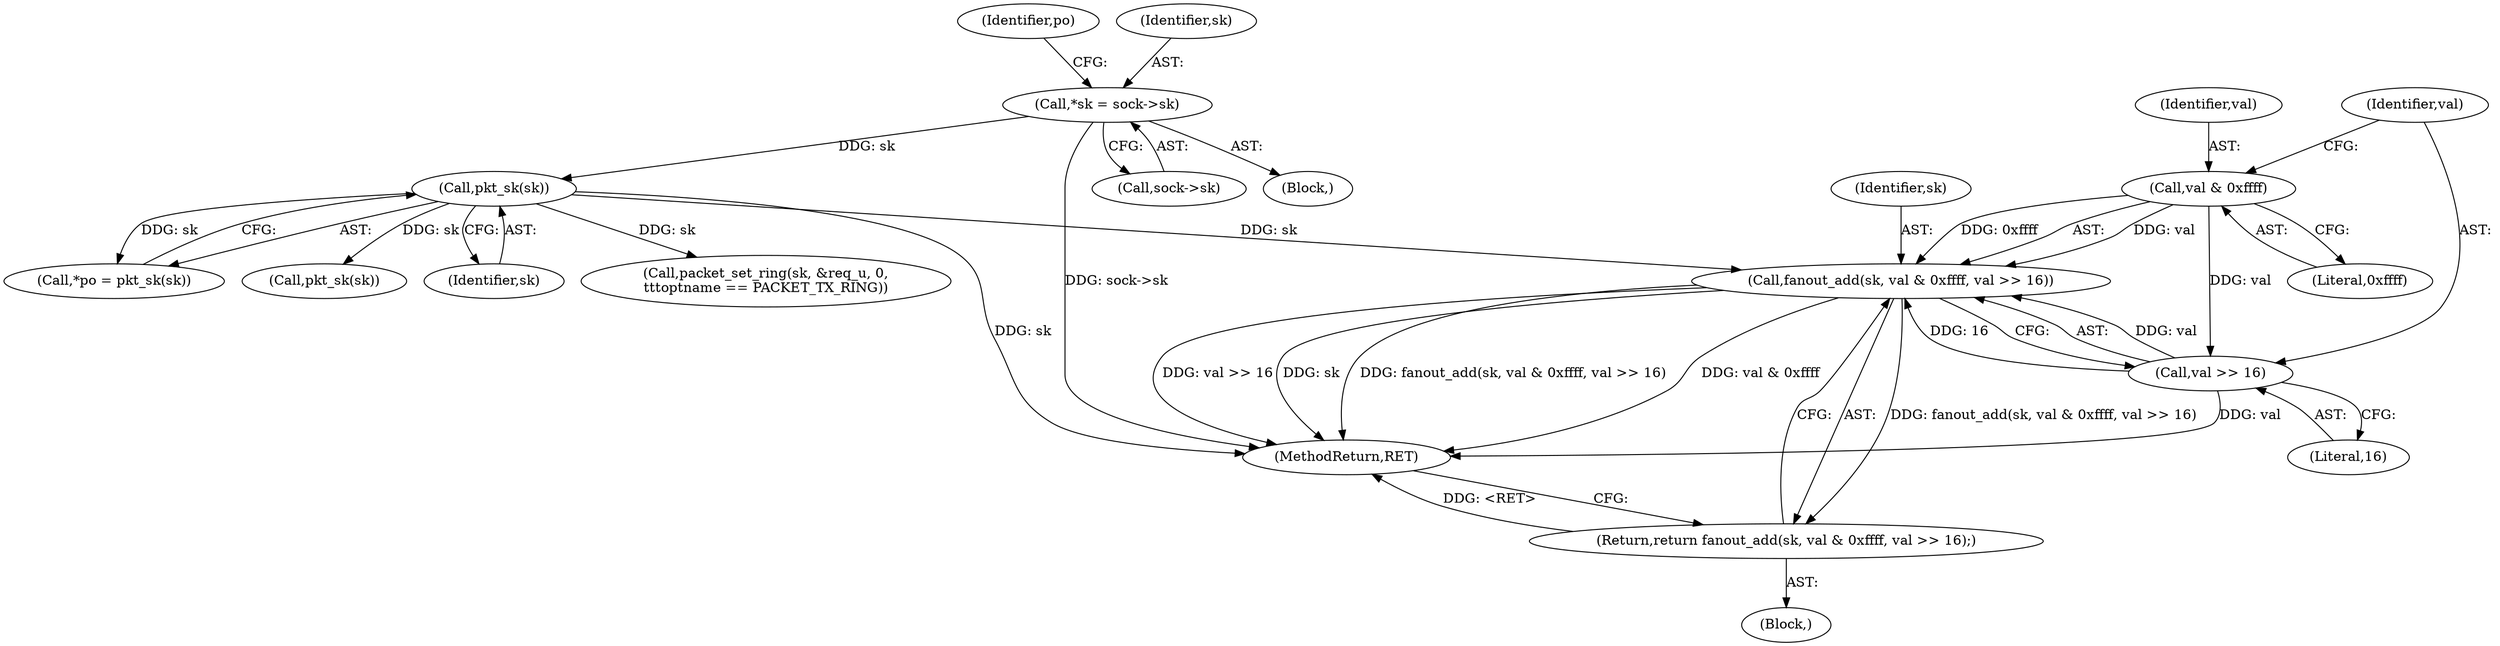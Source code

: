 digraph "0_linux_84ac7260236a49c79eede91617700174c2c19b0c_0@pointer" {
"1000580" [label="(Call,fanout_add(sk, val & 0xffff, val >> 16))"];
"1000116" [label="(Call,pkt_sk(sk))"];
"1000108" [label="(Call,*sk = sock->sk)"];
"1000582" [label="(Call,val & 0xffff)"];
"1000585" [label="(Call,val >> 16)"];
"1000579" [label="(Return,return fanout_add(sk, val & 0xffff, val >> 16);)"];
"1000116" [label="(Call,pkt_sk(sk))"];
"1000580" [label="(Call,fanout_add(sk, val & 0xffff, val >> 16))"];
"1000114" [label="(Call,*po = pkt_sk(sk))"];
"1000585" [label="(Call,val >> 16)"];
"1000584" [label="(Literal,0xffff)"];
"1000581" [label="(Identifier,sk)"];
"1000583" [label="(Identifier,val)"];
"1000115" [label="(Identifier,po)"];
"1000110" [label="(Call,sock->sk)"];
"1000269" [label="(Call,pkt_sk(sk))"];
"1000108" [label="(Call,*sk = sock->sk)"];
"1000587" [label="(Literal,16)"];
"1000559" [label="(Block,)"];
"1000117" [label="(Identifier,sk)"];
"1000106" [label="(Block,)"];
"1000579" [label="(Return,return fanout_add(sk, val & 0xffff, val >> 16);)"];
"1000238" [label="(Call,packet_set_ring(sk, &req_u, 0,\n\t\t\toptname == PACKET_TX_RING))"];
"1000109" [label="(Identifier,sk)"];
"1000683" [label="(MethodReturn,RET)"];
"1000586" [label="(Identifier,val)"];
"1000582" [label="(Call,val & 0xffff)"];
"1000580" -> "1000579"  [label="AST: "];
"1000580" -> "1000585"  [label="CFG: "];
"1000581" -> "1000580"  [label="AST: "];
"1000582" -> "1000580"  [label="AST: "];
"1000585" -> "1000580"  [label="AST: "];
"1000579" -> "1000580"  [label="CFG: "];
"1000580" -> "1000683"  [label="DDG: fanout_add(sk, val & 0xffff, val >> 16)"];
"1000580" -> "1000683"  [label="DDG: val & 0xffff"];
"1000580" -> "1000683"  [label="DDG: sk"];
"1000580" -> "1000683"  [label="DDG: val >> 16"];
"1000580" -> "1000579"  [label="DDG: fanout_add(sk, val & 0xffff, val >> 16)"];
"1000116" -> "1000580"  [label="DDG: sk"];
"1000582" -> "1000580"  [label="DDG: val"];
"1000582" -> "1000580"  [label="DDG: 0xffff"];
"1000585" -> "1000580"  [label="DDG: val"];
"1000585" -> "1000580"  [label="DDG: 16"];
"1000116" -> "1000114"  [label="AST: "];
"1000116" -> "1000117"  [label="CFG: "];
"1000117" -> "1000116"  [label="AST: "];
"1000114" -> "1000116"  [label="CFG: "];
"1000116" -> "1000683"  [label="DDG: sk"];
"1000116" -> "1000114"  [label="DDG: sk"];
"1000108" -> "1000116"  [label="DDG: sk"];
"1000116" -> "1000238"  [label="DDG: sk"];
"1000116" -> "1000269"  [label="DDG: sk"];
"1000108" -> "1000106"  [label="AST: "];
"1000108" -> "1000110"  [label="CFG: "];
"1000109" -> "1000108"  [label="AST: "];
"1000110" -> "1000108"  [label="AST: "];
"1000115" -> "1000108"  [label="CFG: "];
"1000108" -> "1000683"  [label="DDG: sock->sk"];
"1000582" -> "1000584"  [label="CFG: "];
"1000583" -> "1000582"  [label="AST: "];
"1000584" -> "1000582"  [label="AST: "];
"1000586" -> "1000582"  [label="CFG: "];
"1000582" -> "1000585"  [label="DDG: val"];
"1000585" -> "1000587"  [label="CFG: "];
"1000586" -> "1000585"  [label="AST: "];
"1000587" -> "1000585"  [label="AST: "];
"1000585" -> "1000683"  [label="DDG: val"];
"1000579" -> "1000559"  [label="AST: "];
"1000683" -> "1000579"  [label="CFG: "];
"1000579" -> "1000683"  [label="DDG: <RET>"];
}
